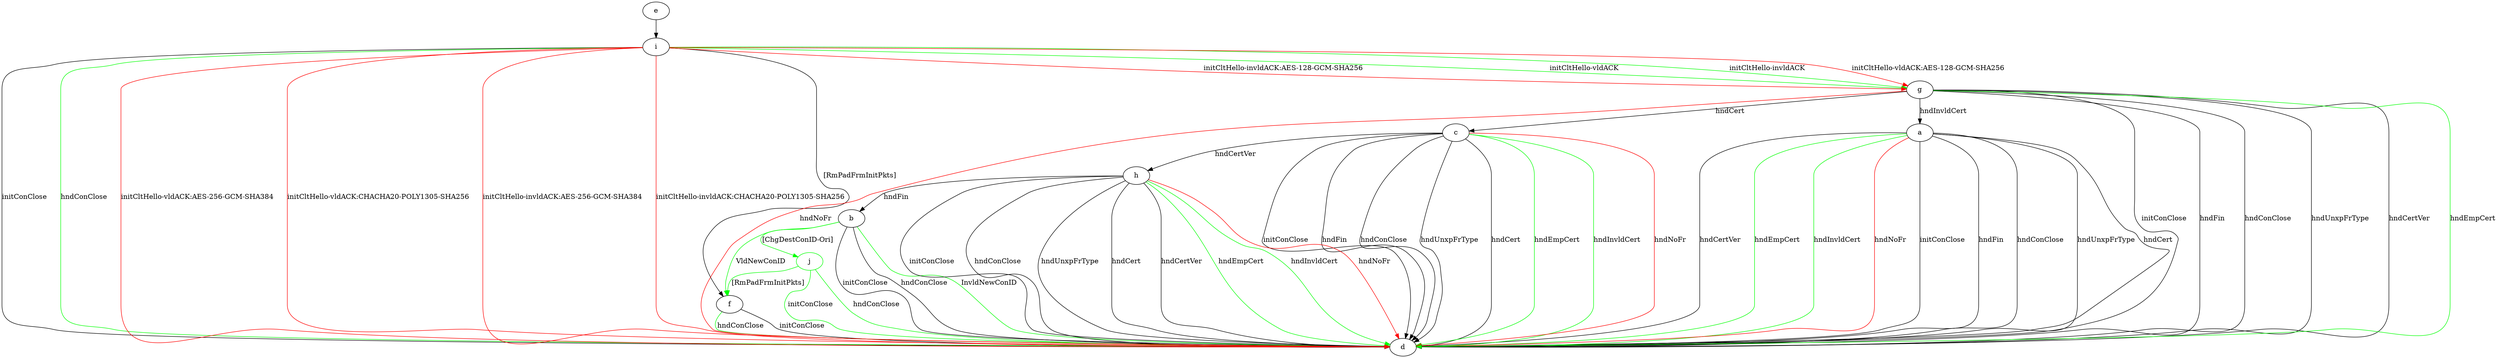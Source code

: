 digraph "" {
	a -> d	[key=0,
		label="initConClose "];
	a -> d	[key=1,
		label="hndFin "];
	a -> d	[key=2,
		label="hndConClose "];
	a -> d	[key=3,
		label="hndUnxpFrType "];
	a -> d	[key=4,
		label="hndCert "];
	a -> d	[key=5,
		label="hndCertVer "];
	a -> d	[key=6,
		color=green,
		label="hndEmpCert "];
	a -> d	[key=7,
		color=green,
		label="hndInvldCert "];
	a -> d	[key=8,
		color=red,
		label="hndNoFr "];
	b -> d	[key=0,
		label="initConClose "];
	b -> d	[key=1,
		label="hndConClose "];
	b -> d	[key=2,
		color=green,
		label="InvldNewConID "];
	b -> f	[key=0,
		color=green,
		label="VldNewConID "];
	j	[color=green];
	b -> j	[key=0,
		color=green,
		label="[ChgDestConID-Ori] "];
	c -> d	[key=0,
		label="initConClose "];
	c -> d	[key=1,
		label="hndFin "];
	c -> d	[key=2,
		label="hndConClose "];
	c -> d	[key=3,
		label="hndUnxpFrType "];
	c -> d	[key=4,
		label="hndCert "];
	c -> d	[key=5,
		color=green,
		label="hndEmpCert "];
	c -> d	[key=6,
		color=green,
		label="hndInvldCert "];
	c -> d	[key=7,
		color=red,
		label="hndNoFr "];
	c -> h	[key=0,
		label="hndCertVer "];
	e -> i	[key=0];
	f -> d	[key=0,
		label="initConClose "];
	f -> d	[key=1,
		color=green,
		label="hndConClose "];
	g -> a	[key=0,
		label="hndInvldCert "];
	g -> c	[key=0,
		label="hndCert "];
	g -> d	[key=0,
		label="initConClose "];
	g -> d	[key=1,
		label="hndFin "];
	g -> d	[key=2,
		label="hndConClose "];
	g -> d	[key=3,
		label="hndUnxpFrType "];
	g -> d	[key=4,
		label="hndCertVer "];
	g -> d	[key=5,
		color=green,
		label="hndEmpCert "];
	g -> d	[key=6,
		color=red,
		label="hndNoFr "];
	h -> b	[key=0,
		label="hndFin "];
	h -> d	[key=0,
		label="initConClose "];
	h -> d	[key=1,
		label="hndConClose "];
	h -> d	[key=2,
		label="hndUnxpFrType "];
	h -> d	[key=3,
		label="hndCert "];
	h -> d	[key=4,
		label="hndCertVer "];
	h -> d	[key=5,
		color=green,
		label="hndEmpCert "];
	h -> d	[key=6,
		color=green,
		label="hndInvldCert "];
	h -> d	[key=7,
		color=red,
		label="hndNoFr "];
	i -> d	[key=0,
		label="initConClose "];
	i -> d	[key=1,
		color=green,
		label="hndConClose "];
	i -> d	[key=2,
		color=red,
		label="initCltHello-vldACK:AES-256-GCM-SHA384 "];
	i -> d	[key=3,
		color=red,
		label="initCltHello-vldACK:CHACHA20-POLY1305-SHA256 "];
	i -> d	[key=4,
		color=red,
		label="initCltHello-invldACK:AES-256-GCM-SHA384 "];
	i -> d	[key=5,
		color=red,
		label="initCltHello-invldACK:CHACHA20-POLY1305-SHA256 "];
	i -> f	[key=0,
		label="[RmPadFrmInitPkts] "];
	i -> g	[key=0,
		color=green,
		label="initCltHello-vldACK "];
	i -> g	[key=1,
		color=green,
		label="initCltHello-invldACK "];
	i -> g	[key=2,
		color=red,
		label="initCltHello-vldACK:AES-128-GCM-SHA256 "];
	i -> g	[key=3,
		color=red,
		label="initCltHello-invldACK:AES-128-GCM-SHA256 "];
	j -> d	[key=0,
		color=green,
		label="initConClose "];
	j -> d	[key=1,
		color=green,
		label="hndConClose "];
	j -> f	[key=0,
		color=green,
		label="[RmPadFrmInitPkts] "];
}

